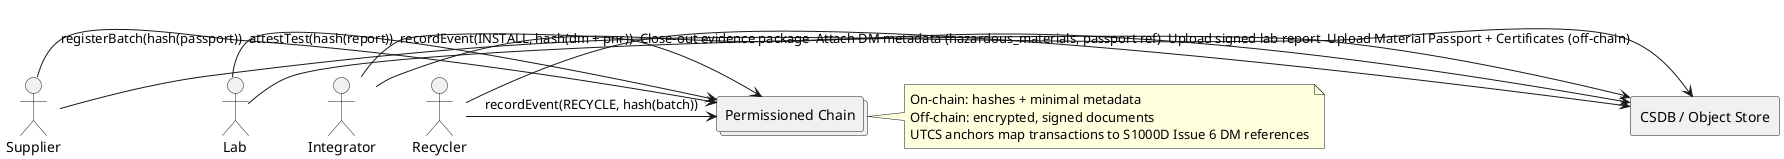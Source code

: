 @startuml
actor Supplier
actor Lab
actor Integrator
actor Recycler

rectangle "CSDB / Object Store" as CSDB
collections "Permissioned Chain" as Chain

Supplier -> CSDB : Upload Material Passport + Certificates (off-chain)
Supplier -> Chain : registerBatch(hash(passport))
Lab -> CSDB : Upload signed lab report
Lab -> Chain : attestTest(hash(report))
Integrator -> Chain : recordEvent(INSTALL, hash(dm + pnr))
Integrator -> CSDB : Attach DM metadata (hazardous_materials, passport ref)
Recycler -> Chain : recordEvent(RECYCLE, hash(batch))
Recycler -> CSDB : Close-out evidence package

note right of Chain
  On-chain: hashes + minimal metadata
  Off-chain: encrypted, signed documents
  UTCS anchors map transactions to S1000D Issue 6 DM references
end note
@enduml
